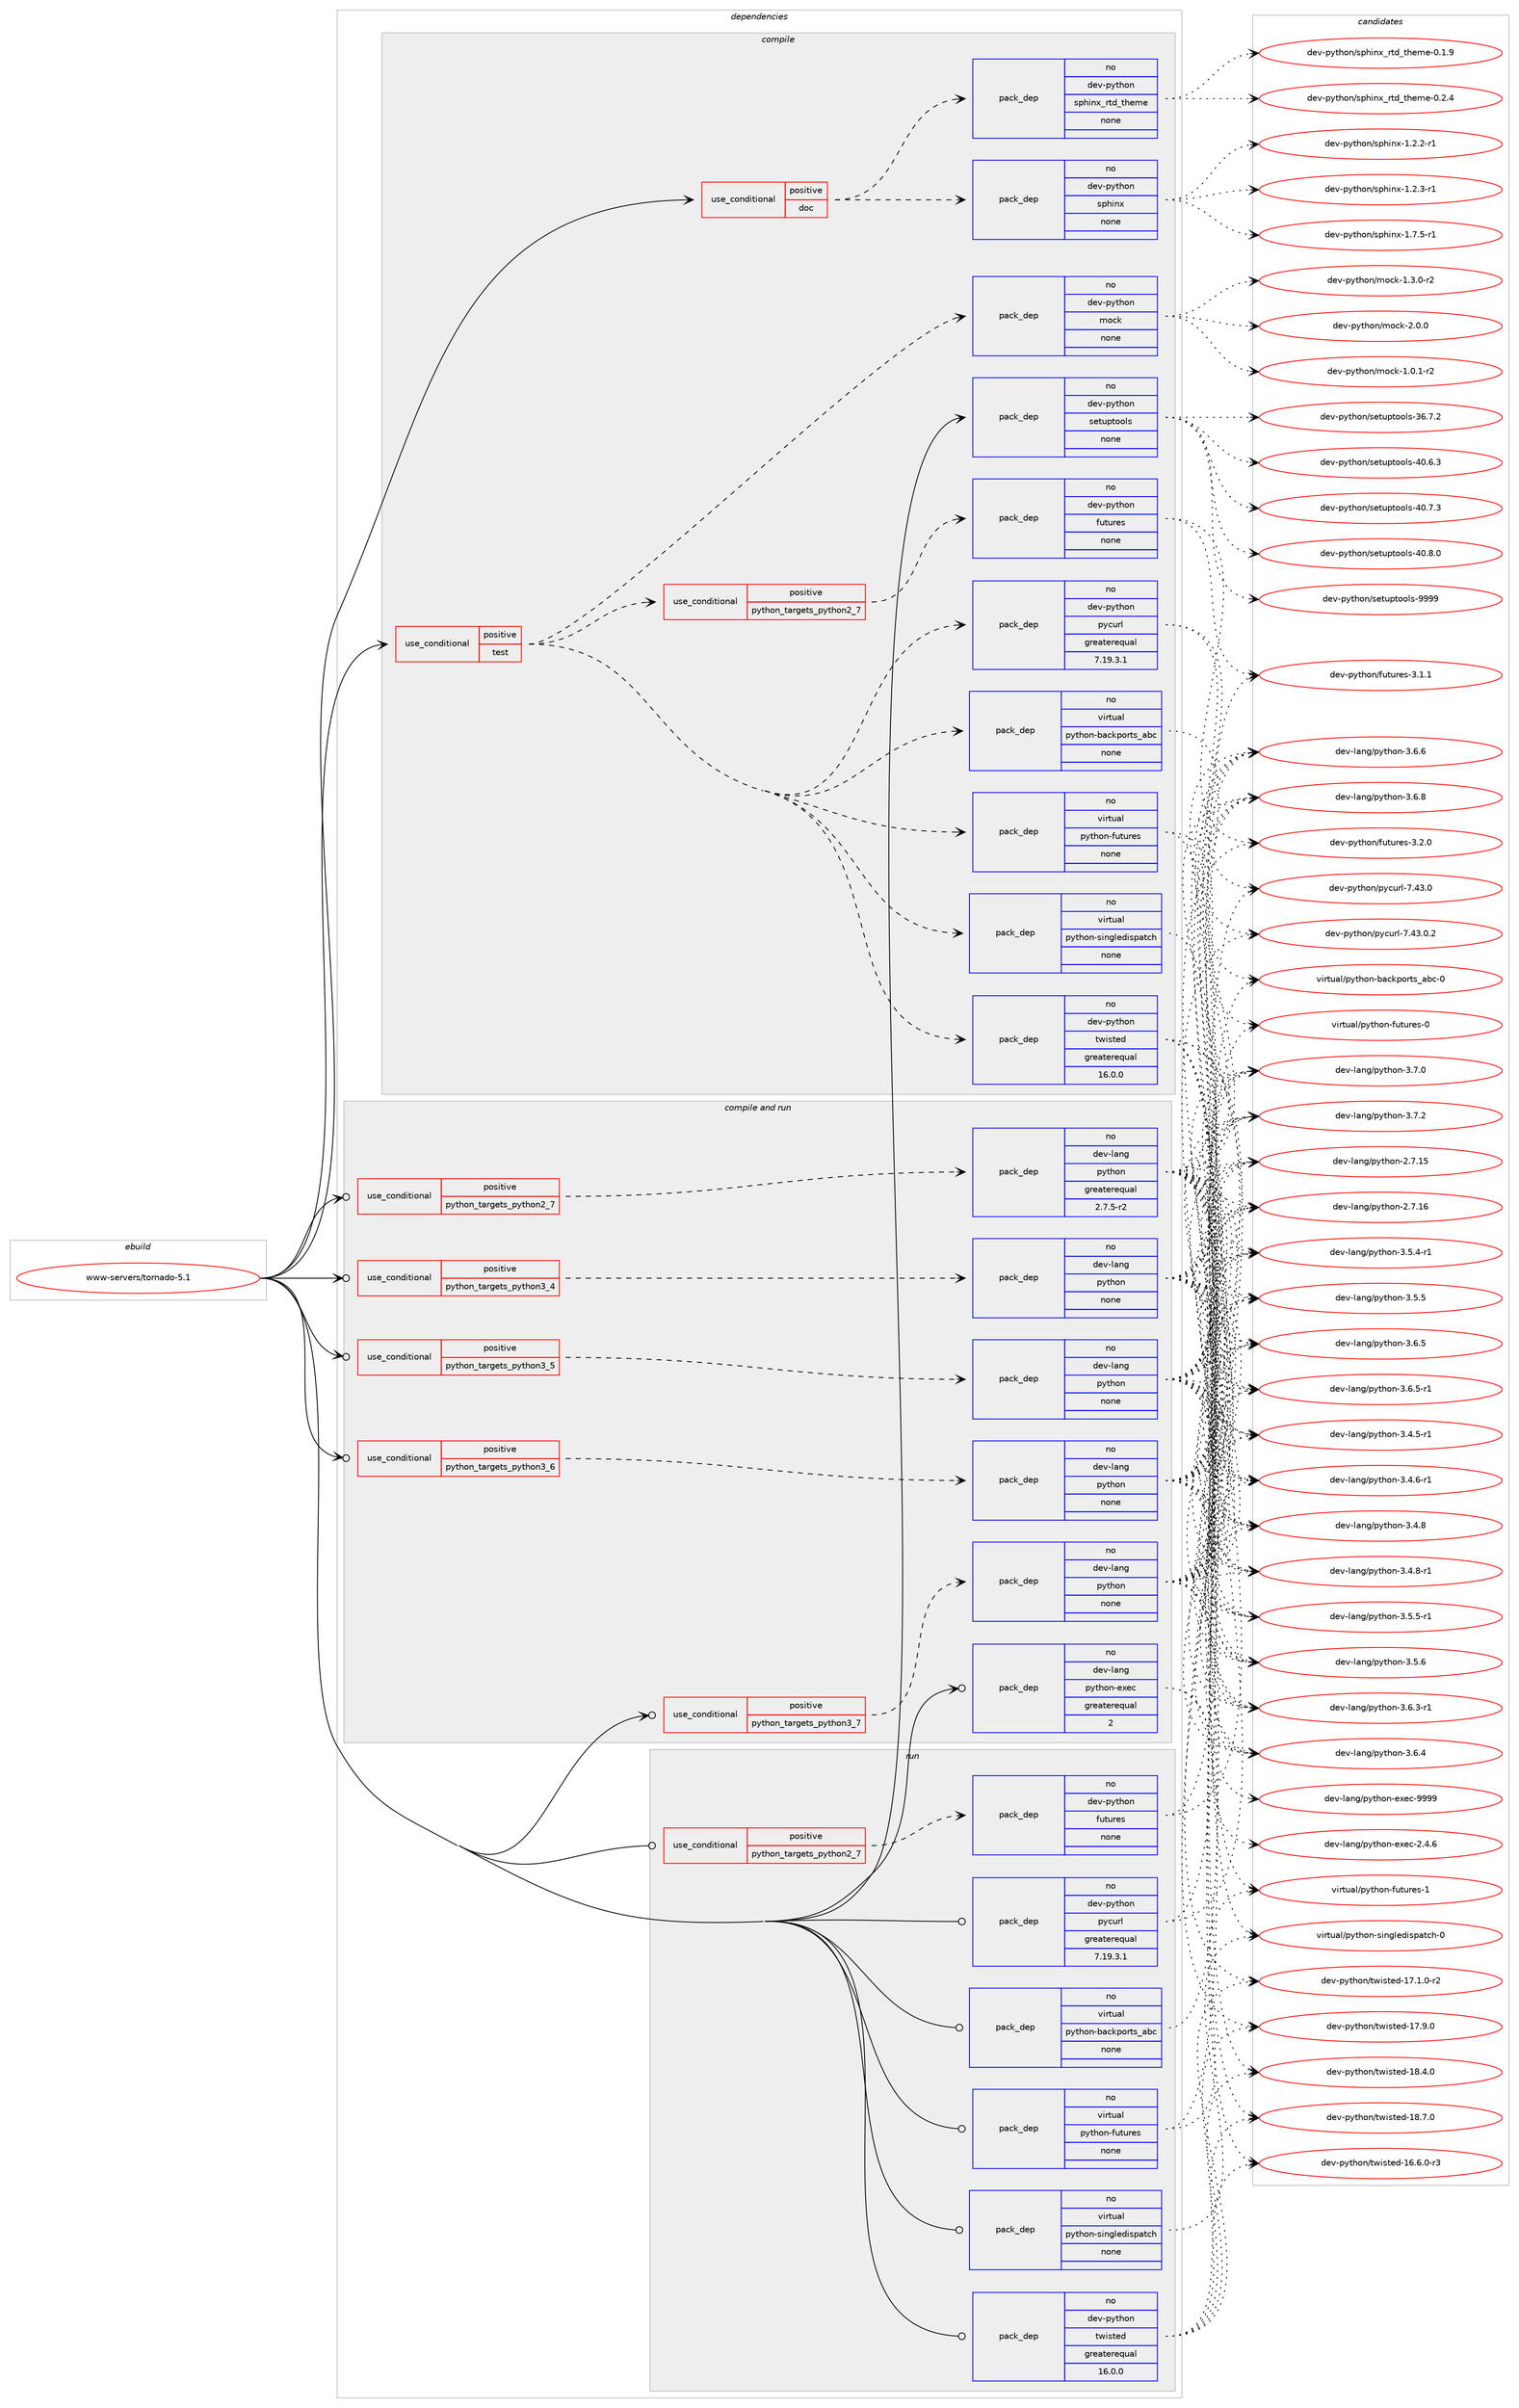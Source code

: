 digraph prolog {

# *************
# Graph options
# *************

newrank=true;
concentrate=true;
compound=true;
graph [rankdir=LR,fontname=Helvetica,fontsize=10,ranksep=1.5];#, ranksep=2.5, nodesep=0.2];
edge  [arrowhead=vee];
node  [fontname=Helvetica,fontsize=10];

# **********
# The ebuild
# **********

subgraph cluster_leftcol {
color=gray;
rank=same;
label=<<i>ebuild</i>>;
id [label="www-servers/tornado-5.1", color=red, width=4, href="../www-servers/tornado-5.1.svg"];
}

# ****************
# The dependencies
# ****************

subgraph cluster_midcol {
color=gray;
label=<<i>dependencies</i>>;
subgraph cluster_compile {
fillcolor="#eeeeee";
style=filled;
label=<<i>compile</i>>;
subgraph cond464932 {
dependency1752412 [label=<<TABLE BORDER="0" CELLBORDER="1" CELLSPACING="0" CELLPADDING="4"><TR><TD ROWSPAN="3" CELLPADDING="10">use_conditional</TD></TR><TR><TD>positive</TD></TR><TR><TD>doc</TD></TR></TABLE>>, shape=none, color=red];
subgraph pack1258164 {
dependency1752413 [label=<<TABLE BORDER="0" CELLBORDER="1" CELLSPACING="0" CELLPADDING="4" WIDTH="220"><TR><TD ROWSPAN="6" CELLPADDING="30">pack_dep</TD></TR><TR><TD WIDTH="110">no</TD></TR><TR><TD>dev-python</TD></TR><TR><TD>sphinx</TD></TR><TR><TD>none</TD></TR><TR><TD></TD></TR></TABLE>>, shape=none, color=blue];
}
dependency1752412:e -> dependency1752413:w [weight=20,style="dashed",arrowhead="vee"];
subgraph pack1258165 {
dependency1752414 [label=<<TABLE BORDER="0" CELLBORDER="1" CELLSPACING="0" CELLPADDING="4" WIDTH="220"><TR><TD ROWSPAN="6" CELLPADDING="30">pack_dep</TD></TR><TR><TD WIDTH="110">no</TD></TR><TR><TD>dev-python</TD></TR><TR><TD>sphinx_rtd_theme</TD></TR><TR><TD>none</TD></TR><TR><TD></TD></TR></TABLE>>, shape=none, color=blue];
}
dependency1752412:e -> dependency1752414:w [weight=20,style="dashed",arrowhead="vee"];
}
id:e -> dependency1752412:w [weight=20,style="solid",arrowhead="vee"];
subgraph cond464933 {
dependency1752415 [label=<<TABLE BORDER="0" CELLBORDER="1" CELLSPACING="0" CELLPADDING="4"><TR><TD ROWSPAN="3" CELLPADDING="10">use_conditional</TD></TR><TR><TD>positive</TD></TR><TR><TD>test</TD></TR></TABLE>>, shape=none, color=red];
subgraph cond464934 {
dependency1752416 [label=<<TABLE BORDER="0" CELLBORDER="1" CELLSPACING="0" CELLPADDING="4"><TR><TD ROWSPAN="3" CELLPADDING="10">use_conditional</TD></TR><TR><TD>positive</TD></TR><TR><TD>python_targets_python2_7</TD></TR></TABLE>>, shape=none, color=red];
subgraph pack1258166 {
dependency1752417 [label=<<TABLE BORDER="0" CELLBORDER="1" CELLSPACING="0" CELLPADDING="4" WIDTH="220"><TR><TD ROWSPAN="6" CELLPADDING="30">pack_dep</TD></TR><TR><TD WIDTH="110">no</TD></TR><TR><TD>dev-python</TD></TR><TR><TD>futures</TD></TR><TR><TD>none</TD></TR><TR><TD></TD></TR></TABLE>>, shape=none, color=blue];
}
dependency1752416:e -> dependency1752417:w [weight=20,style="dashed",arrowhead="vee"];
}
dependency1752415:e -> dependency1752416:w [weight=20,style="dashed",arrowhead="vee"];
subgraph pack1258167 {
dependency1752418 [label=<<TABLE BORDER="0" CELLBORDER="1" CELLSPACING="0" CELLPADDING="4" WIDTH="220"><TR><TD ROWSPAN="6" CELLPADDING="30">pack_dep</TD></TR><TR><TD WIDTH="110">no</TD></TR><TR><TD>dev-python</TD></TR><TR><TD>pycurl</TD></TR><TR><TD>greaterequal</TD></TR><TR><TD>7.19.3.1</TD></TR></TABLE>>, shape=none, color=blue];
}
dependency1752415:e -> dependency1752418:w [weight=20,style="dashed",arrowhead="vee"];
subgraph pack1258168 {
dependency1752419 [label=<<TABLE BORDER="0" CELLBORDER="1" CELLSPACING="0" CELLPADDING="4" WIDTH="220"><TR><TD ROWSPAN="6" CELLPADDING="30">pack_dep</TD></TR><TR><TD WIDTH="110">no</TD></TR><TR><TD>dev-python</TD></TR><TR><TD>twisted</TD></TR><TR><TD>greaterequal</TD></TR><TR><TD>16.0.0</TD></TR></TABLE>>, shape=none, color=blue];
}
dependency1752415:e -> dependency1752419:w [weight=20,style="dashed",arrowhead="vee"];
subgraph pack1258169 {
dependency1752420 [label=<<TABLE BORDER="0" CELLBORDER="1" CELLSPACING="0" CELLPADDING="4" WIDTH="220"><TR><TD ROWSPAN="6" CELLPADDING="30">pack_dep</TD></TR><TR><TD WIDTH="110">no</TD></TR><TR><TD>virtual</TD></TR><TR><TD>python-backports_abc</TD></TR><TR><TD>none</TD></TR><TR><TD></TD></TR></TABLE>>, shape=none, color=blue];
}
dependency1752415:e -> dependency1752420:w [weight=20,style="dashed",arrowhead="vee"];
subgraph pack1258170 {
dependency1752421 [label=<<TABLE BORDER="0" CELLBORDER="1" CELLSPACING="0" CELLPADDING="4" WIDTH="220"><TR><TD ROWSPAN="6" CELLPADDING="30">pack_dep</TD></TR><TR><TD WIDTH="110">no</TD></TR><TR><TD>virtual</TD></TR><TR><TD>python-futures</TD></TR><TR><TD>none</TD></TR><TR><TD></TD></TR></TABLE>>, shape=none, color=blue];
}
dependency1752415:e -> dependency1752421:w [weight=20,style="dashed",arrowhead="vee"];
subgraph pack1258171 {
dependency1752422 [label=<<TABLE BORDER="0" CELLBORDER="1" CELLSPACING="0" CELLPADDING="4" WIDTH="220"><TR><TD ROWSPAN="6" CELLPADDING="30">pack_dep</TD></TR><TR><TD WIDTH="110">no</TD></TR><TR><TD>virtual</TD></TR><TR><TD>python-singledispatch</TD></TR><TR><TD>none</TD></TR><TR><TD></TD></TR></TABLE>>, shape=none, color=blue];
}
dependency1752415:e -> dependency1752422:w [weight=20,style="dashed",arrowhead="vee"];
subgraph pack1258172 {
dependency1752423 [label=<<TABLE BORDER="0" CELLBORDER="1" CELLSPACING="0" CELLPADDING="4" WIDTH="220"><TR><TD ROWSPAN="6" CELLPADDING="30">pack_dep</TD></TR><TR><TD WIDTH="110">no</TD></TR><TR><TD>dev-python</TD></TR><TR><TD>mock</TD></TR><TR><TD>none</TD></TR><TR><TD></TD></TR></TABLE>>, shape=none, color=blue];
}
dependency1752415:e -> dependency1752423:w [weight=20,style="dashed",arrowhead="vee"];
}
id:e -> dependency1752415:w [weight=20,style="solid",arrowhead="vee"];
subgraph pack1258173 {
dependency1752424 [label=<<TABLE BORDER="0" CELLBORDER="1" CELLSPACING="0" CELLPADDING="4" WIDTH="220"><TR><TD ROWSPAN="6" CELLPADDING="30">pack_dep</TD></TR><TR><TD WIDTH="110">no</TD></TR><TR><TD>dev-python</TD></TR><TR><TD>setuptools</TD></TR><TR><TD>none</TD></TR><TR><TD></TD></TR></TABLE>>, shape=none, color=blue];
}
id:e -> dependency1752424:w [weight=20,style="solid",arrowhead="vee"];
}
subgraph cluster_compileandrun {
fillcolor="#eeeeee";
style=filled;
label=<<i>compile and run</i>>;
subgraph cond464935 {
dependency1752425 [label=<<TABLE BORDER="0" CELLBORDER="1" CELLSPACING="0" CELLPADDING="4"><TR><TD ROWSPAN="3" CELLPADDING="10">use_conditional</TD></TR><TR><TD>positive</TD></TR><TR><TD>python_targets_python2_7</TD></TR></TABLE>>, shape=none, color=red];
subgraph pack1258174 {
dependency1752426 [label=<<TABLE BORDER="0" CELLBORDER="1" CELLSPACING="0" CELLPADDING="4" WIDTH="220"><TR><TD ROWSPAN="6" CELLPADDING="30">pack_dep</TD></TR><TR><TD WIDTH="110">no</TD></TR><TR><TD>dev-lang</TD></TR><TR><TD>python</TD></TR><TR><TD>greaterequal</TD></TR><TR><TD>2.7.5-r2</TD></TR></TABLE>>, shape=none, color=blue];
}
dependency1752425:e -> dependency1752426:w [weight=20,style="dashed",arrowhead="vee"];
}
id:e -> dependency1752425:w [weight=20,style="solid",arrowhead="odotvee"];
subgraph cond464936 {
dependency1752427 [label=<<TABLE BORDER="0" CELLBORDER="1" CELLSPACING="0" CELLPADDING="4"><TR><TD ROWSPAN="3" CELLPADDING="10">use_conditional</TD></TR><TR><TD>positive</TD></TR><TR><TD>python_targets_python3_4</TD></TR></TABLE>>, shape=none, color=red];
subgraph pack1258175 {
dependency1752428 [label=<<TABLE BORDER="0" CELLBORDER="1" CELLSPACING="0" CELLPADDING="4" WIDTH="220"><TR><TD ROWSPAN="6" CELLPADDING="30">pack_dep</TD></TR><TR><TD WIDTH="110">no</TD></TR><TR><TD>dev-lang</TD></TR><TR><TD>python</TD></TR><TR><TD>none</TD></TR><TR><TD></TD></TR></TABLE>>, shape=none, color=blue];
}
dependency1752427:e -> dependency1752428:w [weight=20,style="dashed",arrowhead="vee"];
}
id:e -> dependency1752427:w [weight=20,style="solid",arrowhead="odotvee"];
subgraph cond464937 {
dependency1752429 [label=<<TABLE BORDER="0" CELLBORDER="1" CELLSPACING="0" CELLPADDING="4"><TR><TD ROWSPAN="3" CELLPADDING="10">use_conditional</TD></TR><TR><TD>positive</TD></TR><TR><TD>python_targets_python3_5</TD></TR></TABLE>>, shape=none, color=red];
subgraph pack1258176 {
dependency1752430 [label=<<TABLE BORDER="0" CELLBORDER="1" CELLSPACING="0" CELLPADDING="4" WIDTH="220"><TR><TD ROWSPAN="6" CELLPADDING="30">pack_dep</TD></TR><TR><TD WIDTH="110">no</TD></TR><TR><TD>dev-lang</TD></TR><TR><TD>python</TD></TR><TR><TD>none</TD></TR><TR><TD></TD></TR></TABLE>>, shape=none, color=blue];
}
dependency1752429:e -> dependency1752430:w [weight=20,style="dashed",arrowhead="vee"];
}
id:e -> dependency1752429:w [weight=20,style="solid",arrowhead="odotvee"];
subgraph cond464938 {
dependency1752431 [label=<<TABLE BORDER="0" CELLBORDER="1" CELLSPACING="0" CELLPADDING="4"><TR><TD ROWSPAN="3" CELLPADDING="10">use_conditional</TD></TR><TR><TD>positive</TD></TR><TR><TD>python_targets_python3_6</TD></TR></TABLE>>, shape=none, color=red];
subgraph pack1258177 {
dependency1752432 [label=<<TABLE BORDER="0" CELLBORDER="1" CELLSPACING="0" CELLPADDING="4" WIDTH="220"><TR><TD ROWSPAN="6" CELLPADDING="30">pack_dep</TD></TR><TR><TD WIDTH="110">no</TD></TR><TR><TD>dev-lang</TD></TR><TR><TD>python</TD></TR><TR><TD>none</TD></TR><TR><TD></TD></TR></TABLE>>, shape=none, color=blue];
}
dependency1752431:e -> dependency1752432:w [weight=20,style="dashed",arrowhead="vee"];
}
id:e -> dependency1752431:w [weight=20,style="solid",arrowhead="odotvee"];
subgraph cond464939 {
dependency1752433 [label=<<TABLE BORDER="0" CELLBORDER="1" CELLSPACING="0" CELLPADDING="4"><TR><TD ROWSPAN="3" CELLPADDING="10">use_conditional</TD></TR><TR><TD>positive</TD></TR><TR><TD>python_targets_python3_7</TD></TR></TABLE>>, shape=none, color=red];
subgraph pack1258178 {
dependency1752434 [label=<<TABLE BORDER="0" CELLBORDER="1" CELLSPACING="0" CELLPADDING="4" WIDTH="220"><TR><TD ROWSPAN="6" CELLPADDING="30">pack_dep</TD></TR><TR><TD WIDTH="110">no</TD></TR><TR><TD>dev-lang</TD></TR><TR><TD>python</TD></TR><TR><TD>none</TD></TR><TR><TD></TD></TR></TABLE>>, shape=none, color=blue];
}
dependency1752433:e -> dependency1752434:w [weight=20,style="dashed",arrowhead="vee"];
}
id:e -> dependency1752433:w [weight=20,style="solid",arrowhead="odotvee"];
subgraph pack1258179 {
dependency1752435 [label=<<TABLE BORDER="0" CELLBORDER="1" CELLSPACING="0" CELLPADDING="4" WIDTH="220"><TR><TD ROWSPAN="6" CELLPADDING="30">pack_dep</TD></TR><TR><TD WIDTH="110">no</TD></TR><TR><TD>dev-lang</TD></TR><TR><TD>python-exec</TD></TR><TR><TD>greaterequal</TD></TR><TR><TD>2</TD></TR></TABLE>>, shape=none, color=blue];
}
id:e -> dependency1752435:w [weight=20,style="solid",arrowhead="odotvee"];
}
subgraph cluster_run {
fillcolor="#eeeeee";
style=filled;
label=<<i>run</i>>;
subgraph cond464940 {
dependency1752436 [label=<<TABLE BORDER="0" CELLBORDER="1" CELLSPACING="0" CELLPADDING="4"><TR><TD ROWSPAN="3" CELLPADDING="10">use_conditional</TD></TR><TR><TD>positive</TD></TR><TR><TD>python_targets_python2_7</TD></TR></TABLE>>, shape=none, color=red];
subgraph pack1258180 {
dependency1752437 [label=<<TABLE BORDER="0" CELLBORDER="1" CELLSPACING="0" CELLPADDING="4" WIDTH="220"><TR><TD ROWSPAN="6" CELLPADDING="30">pack_dep</TD></TR><TR><TD WIDTH="110">no</TD></TR><TR><TD>dev-python</TD></TR><TR><TD>futures</TD></TR><TR><TD>none</TD></TR><TR><TD></TD></TR></TABLE>>, shape=none, color=blue];
}
dependency1752436:e -> dependency1752437:w [weight=20,style="dashed",arrowhead="vee"];
}
id:e -> dependency1752436:w [weight=20,style="solid",arrowhead="odot"];
subgraph pack1258181 {
dependency1752438 [label=<<TABLE BORDER="0" CELLBORDER="1" CELLSPACING="0" CELLPADDING="4" WIDTH="220"><TR><TD ROWSPAN="6" CELLPADDING="30">pack_dep</TD></TR><TR><TD WIDTH="110">no</TD></TR><TR><TD>dev-python</TD></TR><TR><TD>pycurl</TD></TR><TR><TD>greaterequal</TD></TR><TR><TD>7.19.3.1</TD></TR></TABLE>>, shape=none, color=blue];
}
id:e -> dependency1752438:w [weight=20,style="solid",arrowhead="odot"];
subgraph pack1258182 {
dependency1752439 [label=<<TABLE BORDER="0" CELLBORDER="1" CELLSPACING="0" CELLPADDING="4" WIDTH="220"><TR><TD ROWSPAN="6" CELLPADDING="30">pack_dep</TD></TR><TR><TD WIDTH="110">no</TD></TR><TR><TD>dev-python</TD></TR><TR><TD>twisted</TD></TR><TR><TD>greaterequal</TD></TR><TR><TD>16.0.0</TD></TR></TABLE>>, shape=none, color=blue];
}
id:e -> dependency1752439:w [weight=20,style="solid",arrowhead="odot"];
subgraph pack1258183 {
dependency1752440 [label=<<TABLE BORDER="0" CELLBORDER="1" CELLSPACING="0" CELLPADDING="4" WIDTH="220"><TR><TD ROWSPAN="6" CELLPADDING="30">pack_dep</TD></TR><TR><TD WIDTH="110">no</TD></TR><TR><TD>virtual</TD></TR><TR><TD>python-backports_abc</TD></TR><TR><TD>none</TD></TR><TR><TD></TD></TR></TABLE>>, shape=none, color=blue];
}
id:e -> dependency1752440:w [weight=20,style="solid",arrowhead="odot"];
subgraph pack1258184 {
dependency1752441 [label=<<TABLE BORDER="0" CELLBORDER="1" CELLSPACING="0" CELLPADDING="4" WIDTH="220"><TR><TD ROWSPAN="6" CELLPADDING="30">pack_dep</TD></TR><TR><TD WIDTH="110">no</TD></TR><TR><TD>virtual</TD></TR><TR><TD>python-futures</TD></TR><TR><TD>none</TD></TR><TR><TD></TD></TR></TABLE>>, shape=none, color=blue];
}
id:e -> dependency1752441:w [weight=20,style="solid",arrowhead="odot"];
subgraph pack1258185 {
dependency1752442 [label=<<TABLE BORDER="0" CELLBORDER="1" CELLSPACING="0" CELLPADDING="4" WIDTH="220"><TR><TD ROWSPAN="6" CELLPADDING="30">pack_dep</TD></TR><TR><TD WIDTH="110">no</TD></TR><TR><TD>virtual</TD></TR><TR><TD>python-singledispatch</TD></TR><TR><TD>none</TD></TR><TR><TD></TD></TR></TABLE>>, shape=none, color=blue];
}
id:e -> dependency1752442:w [weight=20,style="solid",arrowhead="odot"];
}
}

# **************
# The candidates
# **************

subgraph cluster_choices {
rank=same;
color=gray;
label=<<i>candidates</i>>;

subgraph choice1258164 {
color=black;
nodesep=1;
choice10010111845112121116104111110471151121041051101204549465046504511449 [label="dev-python/sphinx-1.2.2-r1", color=red, width=4,href="../dev-python/sphinx-1.2.2-r1.svg"];
choice10010111845112121116104111110471151121041051101204549465046514511449 [label="dev-python/sphinx-1.2.3-r1", color=red, width=4,href="../dev-python/sphinx-1.2.3-r1.svg"];
choice10010111845112121116104111110471151121041051101204549465546534511449 [label="dev-python/sphinx-1.7.5-r1", color=red, width=4,href="../dev-python/sphinx-1.7.5-r1.svg"];
dependency1752413:e -> choice10010111845112121116104111110471151121041051101204549465046504511449:w [style=dotted,weight="100"];
dependency1752413:e -> choice10010111845112121116104111110471151121041051101204549465046514511449:w [style=dotted,weight="100"];
dependency1752413:e -> choice10010111845112121116104111110471151121041051101204549465546534511449:w [style=dotted,weight="100"];
}
subgraph choice1258165 {
color=black;
nodesep=1;
choice10010111845112121116104111110471151121041051101209511411610095116104101109101454846494657 [label="dev-python/sphinx_rtd_theme-0.1.9", color=red, width=4,href="../dev-python/sphinx_rtd_theme-0.1.9.svg"];
choice10010111845112121116104111110471151121041051101209511411610095116104101109101454846504652 [label="dev-python/sphinx_rtd_theme-0.2.4", color=red, width=4,href="../dev-python/sphinx_rtd_theme-0.2.4.svg"];
dependency1752414:e -> choice10010111845112121116104111110471151121041051101209511411610095116104101109101454846494657:w [style=dotted,weight="100"];
dependency1752414:e -> choice10010111845112121116104111110471151121041051101209511411610095116104101109101454846504652:w [style=dotted,weight="100"];
}
subgraph choice1258166 {
color=black;
nodesep=1;
choice1001011184511212111610411111047102117116117114101115455146494649 [label="dev-python/futures-3.1.1", color=red, width=4,href="../dev-python/futures-3.1.1.svg"];
choice1001011184511212111610411111047102117116117114101115455146504648 [label="dev-python/futures-3.2.0", color=red, width=4,href="../dev-python/futures-3.2.0.svg"];
dependency1752417:e -> choice1001011184511212111610411111047102117116117114101115455146494649:w [style=dotted,weight="100"];
dependency1752417:e -> choice1001011184511212111610411111047102117116117114101115455146504648:w [style=dotted,weight="100"];
}
subgraph choice1258167 {
color=black;
nodesep=1;
choice10010111845112121116104111110471121219911711410845554652514648 [label="dev-python/pycurl-7.43.0", color=red, width=4,href="../dev-python/pycurl-7.43.0.svg"];
choice100101118451121211161041111104711212199117114108455546525146484650 [label="dev-python/pycurl-7.43.0.2", color=red, width=4,href="../dev-python/pycurl-7.43.0.2.svg"];
dependency1752418:e -> choice10010111845112121116104111110471121219911711410845554652514648:w [style=dotted,weight="100"];
dependency1752418:e -> choice100101118451121211161041111104711212199117114108455546525146484650:w [style=dotted,weight="100"];
}
subgraph choice1258168 {
color=black;
nodesep=1;
choice1001011184511212111610411111047116119105115116101100454954465446484511451 [label="dev-python/twisted-16.6.0-r3", color=red, width=4,href="../dev-python/twisted-16.6.0-r3.svg"];
choice1001011184511212111610411111047116119105115116101100454955464946484511450 [label="dev-python/twisted-17.1.0-r2", color=red, width=4,href="../dev-python/twisted-17.1.0-r2.svg"];
choice100101118451121211161041111104711611910511511610110045495546574648 [label="dev-python/twisted-17.9.0", color=red, width=4,href="../dev-python/twisted-17.9.0.svg"];
choice100101118451121211161041111104711611910511511610110045495646524648 [label="dev-python/twisted-18.4.0", color=red, width=4,href="../dev-python/twisted-18.4.0.svg"];
choice100101118451121211161041111104711611910511511610110045495646554648 [label="dev-python/twisted-18.7.0", color=red, width=4,href="../dev-python/twisted-18.7.0.svg"];
dependency1752419:e -> choice1001011184511212111610411111047116119105115116101100454954465446484511451:w [style=dotted,weight="100"];
dependency1752419:e -> choice1001011184511212111610411111047116119105115116101100454955464946484511450:w [style=dotted,weight="100"];
dependency1752419:e -> choice100101118451121211161041111104711611910511511610110045495546574648:w [style=dotted,weight="100"];
dependency1752419:e -> choice100101118451121211161041111104711611910511511610110045495646524648:w [style=dotted,weight="100"];
dependency1752419:e -> choice100101118451121211161041111104711611910511511610110045495646554648:w [style=dotted,weight="100"];
}
subgraph choice1258169 {
color=black;
nodesep=1;
choice118105114116117971084711212111610411111045989799107112111114116115959798994548 [label="virtual/python-backports_abc-0", color=red, width=4,href="../virtual/python-backports_abc-0.svg"];
dependency1752420:e -> choice118105114116117971084711212111610411111045989799107112111114116115959798994548:w [style=dotted,weight="100"];
}
subgraph choice1258170 {
color=black;
nodesep=1;
choice1181051141161179710847112121116104111110451021171161171141011154548 [label="virtual/python-futures-0", color=red, width=4,href="../virtual/python-futures-0.svg"];
choice1181051141161179710847112121116104111110451021171161171141011154549 [label="virtual/python-futures-1", color=red, width=4,href="../virtual/python-futures-1.svg"];
dependency1752421:e -> choice1181051141161179710847112121116104111110451021171161171141011154548:w [style=dotted,weight="100"];
dependency1752421:e -> choice1181051141161179710847112121116104111110451021171161171141011154549:w [style=dotted,weight="100"];
}
subgraph choice1258171 {
color=black;
nodesep=1;
choice11810511411611797108471121211161041111104511510511010310810110010511511297116991044548 [label="virtual/python-singledispatch-0", color=red, width=4,href="../virtual/python-singledispatch-0.svg"];
dependency1752422:e -> choice11810511411611797108471121211161041111104511510511010310810110010511511297116991044548:w [style=dotted,weight="100"];
}
subgraph choice1258172 {
color=black;
nodesep=1;
choice1001011184511212111610411111047109111991074549464846494511450 [label="dev-python/mock-1.0.1-r2", color=red, width=4,href="../dev-python/mock-1.0.1-r2.svg"];
choice1001011184511212111610411111047109111991074549465146484511450 [label="dev-python/mock-1.3.0-r2", color=red, width=4,href="../dev-python/mock-1.3.0-r2.svg"];
choice100101118451121211161041111104710911199107455046484648 [label="dev-python/mock-2.0.0", color=red, width=4,href="../dev-python/mock-2.0.0.svg"];
dependency1752423:e -> choice1001011184511212111610411111047109111991074549464846494511450:w [style=dotted,weight="100"];
dependency1752423:e -> choice1001011184511212111610411111047109111991074549465146484511450:w [style=dotted,weight="100"];
dependency1752423:e -> choice100101118451121211161041111104710911199107455046484648:w [style=dotted,weight="100"];
}
subgraph choice1258173 {
color=black;
nodesep=1;
choice100101118451121211161041111104711510111611711211611111110811545515446554650 [label="dev-python/setuptools-36.7.2", color=red, width=4,href="../dev-python/setuptools-36.7.2.svg"];
choice100101118451121211161041111104711510111611711211611111110811545524846544651 [label="dev-python/setuptools-40.6.3", color=red, width=4,href="../dev-python/setuptools-40.6.3.svg"];
choice100101118451121211161041111104711510111611711211611111110811545524846554651 [label="dev-python/setuptools-40.7.3", color=red, width=4,href="../dev-python/setuptools-40.7.3.svg"];
choice100101118451121211161041111104711510111611711211611111110811545524846564648 [label="dev-python/setuptools-40.8.0", color=red, width=4,href="../dev-python/setuptools-40.8.0.svg"];
choice10010111845112121116104111110471151011161171121161111111081154557575757 [label="dev-python/setuptools-9999", color=red, width=4,href="../dev-python/setuptools-9999.svg"];
dependency1752424:e -> choice100101118451121211161041111104711510111611711211611111110811545515446554650:w [style=dotted,weight="100"];
dependency1752424:e -> choice100101118451121211161041111104711510111611711211611111110811545524846544651:w [style=dotted,weight="100"];
dependency1752424:e -> choice100101118451121211161041111104711510111611711211611111110811545524846554651:w [style=dotted,weight="100"];
dependency1752424:e -> choice100101118451121211161041111104711510111611711211611111110811545524846564648:w [style=dotted,weight="100"];
dependency1752424:e -> choice10010111845112121116104111110471151011161171121161111111081154557575757:w [style=dotted,weight="100"];
}
subgraph choice1258174 {
color=black;
nodesep=1;
choice10010111845108971101034711212111610411111045504655464953 [label="dev-lang/python-2.7.15", color=red, width=4,href="../dev-lang/python-2.7.15.svg"];
choice10010111845108971101034711212111610411111045504655464954 [label="dev-lang/python-2.7.16", color=red, width=4,href="../dev-lang/python-2.7.16.svg"];
choice1001011184510897110103471121211161041111104551465246534511449 [label="dev-lang/python-3.4.5-r1", color=red, width=4,href="../dev-lang/python-3.4.5-r1.svg"];
choice1001011184510897110103471121211161041111104551465246544511449 [label="dev-lang/python-3.4.6-r1", color=red, width=4,href="../dev-lang/python-3.4.6-r1.svg"];
choice100101118451089711010347112121116104111110455146524656 [label="dev-lang/python-3.4.8", color=red, width=4,href="../dev-lang/python-3.4.8.svg"];
choice1001011184510897110103471121211161041111104551465246564511449 [label="dev-lang/python-3.4.8-r1", color=red, width=4,href="../dev-lang/python-3.4.8-r1.svg"];
choice1001011184510897110103471121211161041111104551465346524511449 [label="dev-lang/python-3.5.4-r1", color=red, width=4,href="../dev-lang/python-3.5.4-r1.svg"];
choice100101118451089711010347112121116104111110455146534653 [label="dev-lang/python-3.5.5", color=red, width=4,href="../dev-lang/python-3.5.5.svg"];
choice1001011184510897110103471121211161041111104551465346534511449 [label="dev-lang/python-3.5.5-r1", color=red, width=4,href="../dev-lang/python-3.5.5-r1.svg"];
choice100101118451089711010347112121116104111110455146534654 [label="dev-lang/python-3.5.6", color=red, width=4,href="../dev-lang/python-3.5.6.svg"];
choice1001011184510897110103471121211161041111104551465446514511449 [label="dev-lang/python-3.6.3-r1", color=red, width=4,href="../dev-lang/python-3.6.3-r1.svg"];
choice100101118451089711010347112121116104111110455146544652 [label="dev-lang/python-3.6.4", color=red, width=4,href="../dev-lang/python-3.6.4.svg"];
choice100101118451089711010347112121116104111110455146544653 [label="dev-lang/python-3.6.5", color=red, width=4,href="../dev-lang/python-3.6.5.svg"];
choice1001011184510897110103471121211161041111104551465446534511449 [label="dev-lang/python-3.6.5-r1", color=red, width=4,href="../dev-lang/python-3.6.5-r1.svg"];
choice100101118451089711010347112121116104111110455146544654 [label="dev-lang/python-3.6.6", color=red, width=4,href="../dev-lang/python-3.6.6.svg"];
choice100101118451089711010347112121116104111110455146544656 [label="dev-lang/python-3.6.8", color=red, width=4,href="../dev-lang/python-3.6.8.svg"];
choice100101118451089711010347112121116104111110455146554648 [label="dev-lang/python-3.7.0", color=red, width=4,href="../dev-lang/python-3.7.0.svg"];
choice100101118451089711010347112121116104111110455146554650 [label="dev-lang/python-3.7.2", color=red, width=4,href="../dev-lang/python-3.7.2.svg"];
dependency1752426:e -> choice10010111845108971101034711212111610411111045504655464953:w [style=dotted,weight="100"];
dependency1752426:e -> choice10010111845108971101034711212111610411111045504655464954:w [style=dotted,weight="100"];
dependency1752426:e -> choice1001011184510897110103471121211161041111104551465246534511449:w [style=dotted,weight="100"];
dependency1752426:e -> choice1001011184510897110103471121211161041111104551465246544511449:w [style=dotted,weight="100"];
dependency1752426:e -> choice100101118451089711010347112121116104111110455146524656:w [style=dotted,weight="100"];
dependency1752426:e -> choice1001011184510897110103471121211161041111104551465246564511449:w [style=dotted,weight="100"];
dependency1752426:e -> choice1001011184510897110103471121211161041111104551465346524511449:w [style=dotted,weight="100"];
dependency1752426:e -> choice100101118451089711010347112121116104111110455146534653:w [style=dotted,weight="100"];
dependency1752426:e -> choice1001011184510897110103471121211161041111104551465346534511449:w [style=dotted,weight="100"];
dependency1752426:e -> choice100101118451089711010347112121116104111110455146534654:w [style=dotted,weight="100"];
dependency1752426:e -> choice1001011184510897110103471121211161041111104551465446514511449:w [style=dotted,weight="100"];
dependency1752426:e -> choice100101118451089711010347112121116104111110455146544652:w [style=dotted,weight="100"];
dependency1752426:e -> choice100101118451089711010347112121116104111110455146544653:w [style=dotted,weight="100"];
dependency1752426:e -> choice1001011184510897110103471121211161041111104551465446534511449:w [style=dotted,weight="100"];
dependency1752426:e -> choice100101118451089711010347112121116104111110455146544654:w [style=dotted,weight="100"];
dependency1752426:e -> choice100101118451089711010347112121116104111110455146544656:w [style=dotted,weight="100"];
dependency1752426:e -> choice100101118451089711010347112121116104111110455146554648:w [style=dotted,weight="100"];
dependency1752426:e -> choice100101118451089711010347112121116104111110455146554650:w [style=dotted,weight="100"];
}
subgraph choice1258175 {
color=black;
nodesep=1;
choice10010111845108971101034711212111610411111045504655464953 [label="dev-lang/python-2.7.15", color=red, width=4,href="../dev-lang/python-2.7.15.svg"];
choice10010111845108971101034711212111610411111045504655464954 [label="dev-lang/python-2.7.16", color=red, width=4,href="../dev-lang/python-2.7.16.svg"];
choice1001011184510897110103471121211161041111104551465246534511449 [label="dev-lang/python-3.4.5-r1", color=red, width=4,href="../dev-lang/python-3.4.5-r1.svg"];
choice1001011184510897110103471121211161041111104551465246544511449 [label="dev-lang/python-3.4.6-r1", color=red, width=4,href="../dev-lang/python-3.4.6-r1.svg"];
choice100101118451089711010347112121116104111110455146524656 [label="dev-lang/python-3.4.8", color=red, width=4,href="../dev-lang/python-3.4.8.svg"];
choice1001011184510897110103471121211161041111104551465246564511449 [label="dev-lang/python-3.4.8-r1", color=red, width=4,href="../dev-lang/python-3.4.8-r1.svg"];
choice1001011184510897110103471121211161041111104551465346524511449 [label="dev-lang/python-3.5.4-r1", color=red, width=4,href="../dev-lang/python-3.5.4-r1.svg"];
choice100101118451089711010347112121116104111110455146534653 [label="dev-lang/python-3.5.5", color=red, width=4,href="../dev-lang/python-3.5.5.svg"];
choice1001011184510897110103471121211161041111104551465346534511449 [label="dev-lang/python-3.5.5-r1", color=red, width=4,href="../dev-lang/python-3.5.5-r1.svg"];
choice100101118451089711010347112121116104111110455146534654 [label="dev-lang/python-3.5.6", color=red, width=4,href="../dev-lang/python-3.5.6.svg"];
choice1001011184510897110103471121211161041111104551465446514511449 [label="dev-lang/python-3.6.3-r1", color=red, width=4,href="../dev-lang/python-3.6.3-r1.svg"];
choice100101118451089711010347112121116104111110455146544652 [label="dev-lang/python-3.6.4", color=red, width=4,href="../dev-lang/python-3.6.4.svg"];
choice100101118451089711010347112121116104111110455146544653 [label="dev-lang/python-3.6.5", color=red, width=4,href="../dev-lang/python-3.6.5.svg"];
choice1001011184510897110103471121211161041111104551465446534511449 [label="dev-lang/python-3.6.5-r1", color=red, width=4,href="../dev-lang/python-3.6.5-r1.svg"];
choice100101118451089711010347112121116104111110455146544654 [label="dev-lang/python-3.6.6", color=red, width=4,href="../dev-lang/python-3.6.6.svg"];
choice100101118451089711010347112121116104111110455146544656 [label="dev-lang/python-3.6.8", color=red, width=4,href="../dev-lang/python-3.6.8.svg"];
choice100101118451089711010347112121116104111110455146554648 [label="dev-lang/python-3.7.0", color=red, width=4,href="../dev-lang/python-3.7.0.svg"];
choice100101118451089711010347112121116104111110455146554650 [label="dev-lang/python-3.7.2", color=red, width=4,href="../dev-lang/python-3.7.2.svg"];
dependency1752428:e -> choice10010111845108971101034711212111610411111045504655464953:w [style=dotted,weight="100"];
dependency1752428:e -> choice10010111845108971101034711212111610411111045504655464954:w [style=dotted,weight="100"];
dependency1752428:e -> choice1001011184510897110103471121211161041111104551465246534511449:w [style=dotted,weight="100"];
dependency1752428:e -> choice1001011184510897110103471121211161041111104551465246544511449:w [style=dotted,weight="100"];
dependency1752428:e -> choice100101118451089711010347112121116104111110455146524656:w [style=dotted,weight="100"];
dependency1752428:e -> choice1001011184510897110103471121211161041111104551465246564511449:w [style=dotted,weight="100"];
dependency1752428:e -> choice1001011184510897110103471121211161041111104551465346524511449:w [style=dotted,weight="100"];
dependency1752428:e -> choice100101118451089711010347112121116104111110455146534653:w [style=dotted,weight="100"];
dependency1752428:e -> choice1001011184510897110103471121211161041111104551465346534511449:w [style=dotted,weight="100"];
dependency1752428:e -> choice100101118451089711010347112121116104111110455146534654:w [style=dotted,weight="100"];
dependency1752428:e -> choice1001011184510897110103471121211161041111104551465446514511449:w [style=dotted,weight="100"];
dependency1752428:e -> choice100101118451089711010347112121116104111110455146544652:w [style=dotted,weight="100"];
dependency1752428:e -> choice100101118451089711010347112121116104111110455146544653:w [style=dotted,weight="100"];
dependency1752428:e -> choice1001011184510897110103471121211161041111104551465446534511449:w [style=dotted,weight="100"];
dependency1752428:e -> choice100101118451089711010347112121116104111110455146544654:w [style=dotted,weight="100"];
dependency1752428:e -> choice100101118451089711010347112121116104111110455146544656:w [style=dotted,weight="100"];
dependency1752428:e -> choice100101118451089711010347112121116104111110455146554648:w [style=dotted,weight="100"];
dependency1752428:e -> choice100101118451089711010347112121116104111110455146554650:w [style=dotted,weight="100"];
}
subgraph choice1258176 {
color=black;
nodesep=1;
choice10010111845108971101034711212111610411111045504655464953 [label="dev-lang/python-2.7.15", color=red, width=4,href="../dev-lang/python-2.7.15.svg"];
choice10010111845108971101034711212111610411111045504655464954 [label="dev-lang/python-2.7.16", color=red, width=4,href="../dev-lang/python-2.7.16.svg"];
choice1001011184510897110103471121211161041111104551465246534511449 [label="dev-lang/python-3.4.5-r1", color=red, width=4,href="../dev-lang/python-3.4.5-r1.svg"];
choice1001011184510897110103471121211161041111104551465246544511449 [label="dev-lang/python-3.4.6-r1", color=red, width=4,href="../dev-lang/python-3.4.6-r1.svg"];
choice100101118451089711010347112121116104111110455146524656 [label="dev-lang/python-3.4.8", color=red, width=4,href="../dev-lang/python-3.4.8.svg"];
choice1001011184510897110103471121211161041111104551465246564511449 [label="dev-lang/python-3.4.8-r1", color=red, width=4,href="../dev-lang/python-3.4.8-r1.svg"];
choice1001011184510897110103471121211161041111104551465346524511449 [label="dev-lang/python-3.5.4-r1", color=red, width=4,href="../dev-lang/python-3.5.4-r1.svg"];
choice100101118451089711010347112121116104111110455146534653 [label="dev-lang/python-3.5.5", color=red, width=4,href="../dev-lang/python-3.5.5.svg"];
choice1001011184510897110103471121211161041111104551465346534511449 [label="dev-lang/python-3.5.5-r1", color=red, width=4,href="../dev-lang/python-3.5.5-r1.svg"];
choice100101118451089711010347112121116104111110455146534654 [label="dev-lang/python-3.5.6", color=red, width=4,href="../dev-lang/python-3.5.6.svg"];
choice1001011184510897110103471121211161041111104551465446514511449 [label="dev-lang/python-3.6.3-r1", color=red, width=4,href="../dev-lang/python-3.6.3-r1.svg"];
choice100101118451089711010347112121116104111110455146544652 [label="dev-lang/python-3.6.4", color=red, width=4,href="../dev-lang/python-3.6.4.svg"];
choice100101118451089711010347112121116104111110455146544653 [label="dev-lang/python-3.6.5", color=red, width=4,href="../dev-lang/python-3.6.5.svg"];
choice1001011184510897110103471121211161041111104551465446534511449 [label="dev-lang/python-3.6.5-r1", color=red, width=4,href="../dev-lang/python-3.6.5-r1.svg"];
choice100101118451089711010347112121116104111110455146544654 [label="dev-lang/python-3.6.6", color=red, width=4,href="../dev-lang/python-3.6.6.svg"];
choice100101118451089711010347112121116104111110455146544656 [label="dev-lang/python-3.6.8", color=red, width=4,href="../dev-lang/python-3.6.8.svg"];
choice100101118451089711010347112121116104111110455146554648 [label="dev-lang/python-3.7.0", color=red, width=4,href="../dev-lang/python-3.7.0.svg"];
choice100101118451089711010347112121116104111110455146554650 [label="dev-lang/python-3.7.2", color=red, width=4,href="../dev-lang/python-3.7.2.svg"];
dependency1752430:e -> choice10010111845108971101034711212111610411111045504655464953:w [style=dotted,weight="100"];
dependency1752430:e -> choice10010111845108971101034711212111610411111045504655464954:w [style=dotted,weight="100"];
dependency1752430:e -> choice1001011184510897110103471121211161041111104551465246534511449:w [style=dotted,weight="100"];
dependency1752430:e -> choice1001011184510897110103471121211161041111104551465246544511449:w [style=dotted,weight="100"];
dependency1752430:e -> choice100101118451089711010347112121116104111110455146524656:w [style=dotted,weight="100"];
dependency1752430:e -> choice1001011184510897110103471121211161041111104551465246564511449:w [style=dotted,weight="100"];
dependency1752430:e -> choice1001011184510897110103471121211161041111104551465346524511449:w [style=dotted,weight="100"];
dependency1752430:e -> choice100101118451089711010347112121116104111110455146534653:w [style=dotted,weight="100"];
dependency1752430:e -> choice1001011184510897110103471121211161041111104551465346534511449:w [style=dotted,weight="100"];
dependency1752430:e -> choice100101118451089711010347112121116104111110455146534654:w [style=dotted,weight="100"];
dependency1752430:e -> choice1001011184510897110103471121211161041111104551465446514511449:w [style=dotted,weight="100"];
dependency1752430:e -> choice100101118451089711010347112121116104111110455146544652:w [style=dotted,weight="100"];
dependency1752430:e -> choice100101118451089711010347112121116104111110455146544653:w [style=dotted,weight="100"];
dependency1752430:e -> choice1001011184510897110103471121211161041111104551465446534511449:w [style=dotted,weight="100"];
dependency1752430:e -> choice100101118451089711010347112121116104111110455146544654:w [style=dotted,weight="100"];
dependency1752430:e -> choice100101118451089711010347112121116104111110455146544656:w [style=dotted,weight="100"];
dependency1752430:e -> choice100101118451089711010347112121116104111110455146554648:w [style=dotted,weight="100"];
dependency1752430:e -> choice100101118451089711010347112121116104111110455146554650:w [style=dotted,weight="100"];
}
subgraph choice1258177 {
color=black;
nodesep=1;
choice10010111845108971101034711212111610411111045504655464953 [label="dev-lang/python-2.7.15", color=red, width=4,href="../dev-lang/python-2.7.15.svg"];
choice10010111845108971101034711212111610411111045504655464954 [label="dev-lang/python-2.7.16", color=red, width=4,href="../dev-lang/python-2.7.16.svg"];
choice1001011184510897110103471121211161041111104551465246534511449 [label="dev-lang/python-3.4.5-r1", color=red, width=4,href="../dev-lang/python-3.4.5-r1.svg"];
choice1001011184510897110103471121211161041111104551465246544511449 [label="dev-lang/python-3.4.6-r1", color=red, width=4,href="../dev-lang/python-3.4.6-r1.svg"];
choice100101118451089711010347112121116104111110455146524656 [label="dev-lang/python-3.4.8", color=red, width=4,href="../dev-lang/python-3.4.8.svg"];
choice1001011184510897110103471121211161041111104551465246564511449 [label="dev-lang/python-3.4.8-r1", color=red, width=4,href="../dev-lang/python-3.4.8-r1.svg"];
choice1001011184510897110103471121211161041111104551465346524511449 [label="dev-lang/python-3.5.4-r1", color=red, width=4,href="../dev-lang/python-3.5.4-r1.svg"];
choice100101118451089711010347112121116104111110455146534653 [label="dev-lang/python-3.5.5", color=red, width=4,href="../dev-lang/python-3.5.5.svg"];
choice1001011184510897110103471121211161041111104551465346534511449 [label="dev-lang/python-3.5.5-r1", color=red, width=4,href="../dev-lang/python-3.5.5-r1.svg"];
choice100101118451089711010347112121116104111110455146534654 [label="dev-lang/python-3.5.6", color=red, width=4,href="../dev-lang/python-3.5.6.svg"];
choice1001011184510897110103471121211161041111104551465446514511449 [label="dev-lang/python-3.6.3-r1", color=red, width=4,href="../dev-lang/python-3.6.3-r1.svg"];
choice100101118451089711010347112121116104111110455146544652 [label="dev-lang/python-3.6.4", color=red, width=4,href="../dev-lang/python-3.6.4.svg"];
choice100101118451089711010347112121116104111110455146544653 [label="dev-lang/python-3.6.5", color=red, width=4,href="../dev-lang/python-3.6.5.svg"];
choice1001011184510897110103471121211161041111104551465446534511449 [label="dev-lang/python-3.6.5-r1", color=red, width=4,href="../dev-lang/python-3.6.5-r1.svg"];
choice100101118451089711010347112121116104111110455146544654 [label="dev-lang/python-3.6.6", color=red, width=4,href="../dev-lang/python-3.6.6.svg"];
choice100101118451089711010347112121116104111110455146544656 [label="dev-lang/python-3.6.8", color=red, width=4,href="../dev-lang/python-3.6.8.svg"];
choice100101118451089711010347112121116104111110455146554648 [label="dev-lang/python-3.7.0", color=red, width=4,href="../dev-lang/python-3.7.0.svg"];
choice100101118451089711010347112121116104111110455146554650 [label="dev-lang/python-3.7.2", color=red, width=4,href="../dev-lang/python-3.7.2.svg"];
dependency1752432:e -> choice10010111845108971101034711212111610411111045504655464953:w [style=dotted,weight="100"];
dependency1752432:e -> choice10010111845108971101034711212111610411111045504655464954:w [style=dotted,weight="100"];
dependency1752432:e -> choice1001011184510897110103471121211161041111104551465246534511449:w [style=dotted,weight="100"];
dependency1752432:e -> choice1001011184510897110103471121211161041111104551465246544511449:w [style=dotted,weight="100"];
dependency1752432:e -> choice100101118451089711010347112121116104111110455146524656:w [style=dotted,weight="100"];
dependency1752432:e -> choice1001011184510897110103471121211161041111104551465246564511449:w [style=dotted,weight="100"];
dependency1752432:e -> choice1001011184510897110103471121211161041111104551465346524511449:w [style=dotted,weight="100"];
dependency1752432:e -> choice100101118451089711010347112121116104111110455146534653:w [style=dotted,weight="100"];
dependency1752432:e -> choice1001011184510897110103471121211161041111104551465346534511449:w [style=dotted,weight="100"];
dependency1752432:e -> choice100101118451089711010347112121116104111110455146534654:w [style=dotted,weight="100"];
dependency1752432:e -> choice1001011184510897110103471121211161041111104551465446514511449:w [style=dotted,weight="100"];
dependency1752432:e -> choice100101118451089711010347112121116104111110455146544652:w [style=dotted,weight="100"];
dependency1752432:e -> choice100101118451089711010347112121116104111110455146544653:w [style=dotted,weight="100"];
dependency1752432:e -> choice1001011184510897110103471121211161041111104551465446534511449:w [style=dotted,weight="100"];
dependency1752432:e -> choice100101118451089711010347112121116104111110455146544654:w [style=dotted,weight="100"];
dependency1752432:e -> choice100101118451089711010347112121116104111110455146544656:w [style=dotted,weight="100"];
dependency1752432:e -> choice100101118451089711010347112121116104111110455146554648:w [style=dotted,weight="100"];
dependency1752432:e -> choice100101118451089711010347112121116104111110455146554650:w [style=dotted,weight="100"];
}
subgraph choice1258178 {
color=black;
nodesep=1;
choice10010111845108971101034711212111610411111045504655464953 [label="dev-lang/python-2.7.15", color=red, width=4,href="../dev-lang/python-2.7.15.svg"];
choice10010111845108971101034711212111610411111045504655464954 [label="dev-lang/python-2.7.16", color=red, width=4,href="../dev-lang/python-2.7.16.svg"];
choice1001011184510897110103471121211161041111104551465246534511449 [label="dev-lang/python-3.4.5-r1", color=red, width=4,href="../dev-lang/python-3.4.5-r1.svg"];
choice1001011184510897110103471121211161041111104551465246544511449 [label="dev-lang/python-3.4.6-r1", color=red, width=4,href="../dev-lang/python-3.4.6-r1.svg"];
choice100101118451089711010347112121116104111110455146524656 [label="dev-lang/python-3.4.8", color=red, width=4,href="../dev-lang/python-3.4.8.svg"];
choice1001011184510897110103471121211161041111104551465246564511449 [label="dev-lang/python-3.4.8-r1", color=red, width=4,href="../dev-lang/python-3.4.8-r1.svg"];
choice1001011184510897110103471121211161041111104551465346524511449 [label="dev-lang/python-3.5.4-r1", color=red, width=4,href="../dev-lang/python-3.5.4-r1.svg"];
choice100101118451089711010347112121116104111110455146534653 [label="dev-lang/python-3.5.5", color=red, width=4,href="../dev-lang/python-3.5.5.svg"];
choice1001011184510897110103471121211161041111104551465346534511449 [label="dev-lang/python-3.5.5-r1", color=red, width=4,href="../dev-lang/python-3.5.5-r1.svg"];
choice100101118451089711010347112121116104111110455146534654 [label="dev-lang/python-3.5.6", color=red, width=4,href="../dev-lang/python-3.5.6.svg"];
choice1001011184510897110103471121211161041111104551465446514511449 [label="dev-lang/python-3.6.3-r1", color=red, width=4,href="../dev-lang/python-3.6.3-r1.svg"];
choice100101118451089711010347112121116104111110455146544652 [label="dev-lang/python-3.6.4", color=red, width=4,href="../dev-lang/python-3.6.4.svg"];
choice100101118451089711010347112121116104111110455146544653 [label="dev-lang/python-3.6.5", color=red, width=4,href="../dev-lang/python-3.6.5.svg"];
choice1001011184510897110103471121211161041111104551465446534511449 [label="dev-lang/python-3.6.5-r1", color=red, width=4,href="../dev-lang/python-3.6.5-r1.svg"];
choice100101118451089711010347112121116104111110455146544654 [label="dev-lang/python-3.6.6", color=red, width=4,href="../dev-lang/python-3.6.6.svg"];
choice100101118451089711010347112121116104111110455146544656 [label="dev-lang/python-3.6.8", color=red, width=4,href="../dev-lang/python-3.6.8.svg"];
choice100101118451089711010347112121116104111110455146554648 [label="dev-lang/python-3.7.0", color=red, width=4,href="../dev-lang/python-3.7.0.svg"];
choice100101118451089711010347112121116104111110455146554650 [label="dev-lang/python-3.7.2", color=red, width=4,href="../dev-lang/python-3.7.2.svg"];
dependency1752434:e -> choice10010111845108971101034711212111610411111045504655464953:w [style=dotted,weight="100"];
dependency1752434:e -> choice10010111845108971101034711212111610411111045504655464954:w [style=dotted,weight="100"];
dependency1752434:e -> choice1001011184510897110103471121211161041111104551465246534511449:w [style=dotted,weight="100"];
dependency1752434:e -> choice1001011184510897110103471121211161041111104551465246544511449:w [style=dotted,weight="100"];
dependency1752434:e -> choice100101118451089711010347112121116104111110455146524656:w [style=dotted,weight="100"];
dependency1752434:e -> choice1001011184510897110103471121211161041111104551465246564511449:w [style=dotted,weight="100"];
dependency1752434:e -> choice1001011184510897110103471121211161041111104551465346524511449:w [style=dotted,weight="100"];
dependency1752434:e -> choice100101118451089711010347112121116104111110455146534653:w [style=dotted,weight="100"];
dependency1752434:e -> choice1001011184510897110103471121211161041111104551465346534511449:w [style=dotted,weight="100"];
dependency1752434:e -> choice100101118451089711010347112121116104111110455146534654:w [style=dotted,weight="100"];
dependency1752434:e -> choice1001011184510897110103471121211161041111104551465446514511449:w [style=dotted,weight="100"];
dependency1752434:e -> choice100101118451089711010347112121116104111110455146544652:w [style=dotted,weight="100"];
dependency1752434:e -> choice100101118451089711010347112121116104111110455146544653:w [style=dotted,weight="100"];
dependency1752434:e -> choice1001011184510897110103471121211161041111104551465446534511449:w [style=dotted,weight="100"];
dependency1752434:e -> choice100101118451089711010347112121116104111110455146544654:w [style=dotted,weight="100"];
dependency1752434:e -> choice100101118451089711010347112121116104111110455146544656:w [style=dotted,weight="100"];
dependency1752434:e -> choice100101118451089711010347112121116104111110455146554648:w [style=dotted,weight="100"];
dependency1752434:e -> choice100101118451089711010347112121116104111110455146554650:w [style=dotted,weight="100"];
}
subgraph choice1258179 {
color=black;
nodesep=1;
choice1001011184510897110103471121211161041111104510112010199455046524654 [label="dev-lang/python-exec-2.4.6", color=red, width=4,href="../dev-lang/python-exec-2.4.6.svg"];
choice10010111845108971101034711212111610411111045101120101994557575757 [label="dev-lang/python-exec-9999", color=red, width=4,href="../dev-lang/python-exec-9999.svg"];
dependency1752435:e -> choice1001011184510897110103471121211161041111104510112010199455046524654:w [style=dotted,weight="100"];
dependency1752435:e -> choice10010111845108971101034711212111610411111045101120101994557575757:w [style=dotted,weight="100"];
}
subgraph choice1258180 {
color=black;
nodesep=1;
choice1001011184511212111610411111047102117116117114101115455146494649 [label="dev-python/futures-3.1.1", color=red, width=4,href="../dev-python/futures-3.1.1.svg"];
choice1001011184511212111610411111047102117116117114101115455146504648 [label="dev-python/futures-3.2.0", color=red, width=4,href="../dev-python/futures-3.2.0.svg"];
dependency1752437:e -> choice1001011184511212111610411111047102117116117114101115455146494649:w [style=dotted,weight="100"];
dependency1752437:e -> choice1001011184511212111610411111047102117116117114101115455146504648:w [style=dotted,weight="100"];
}
subgraph choice1258181 {
color=black;
nodesep=1;
choice10010111845112121116104111110471121219911711410845554652514648 [label="dev-python/pycurl-7.43.0", color=red, width=4,href="../dev-python/pycurl-7.43.0.svg"];
choice100101118451121211161041111104711212199117114108455546525146484650 [label="dev-python/pycurl-7.43.0.2", color=red, width=4,href="../dev-python/pycurl-7.43.0.2.svg"];
dependency1752438:e -> choice10010111845112121116104111110471121219911711410845554652514648:w [style=dotted,weight="100"];
dependency1752438:e -> choice100101118451121211161041111104711212199117114108455546525146484650:w [style=dotted,weight="100"];
}
subgraph choice1258182 {
color=black;
nodesep=1;
choice1001011184511212111610411111047116119105115116101100454954465446484511451 [label="dev-python/twisted-16.6.0-r3", color=red, width=4,href="../dev-python/twisted-16.6.0-r3.svg"];
choice1001011184511212111610411111047116119105115116101100454955464946484511450 [label="dev-python/twisted-17.1.0-r2", color=red, width=4,href="../dev-python/twisted-17.1.0-r2.svg"];
choice100101118451121211161041111104711611910511511610110045495546574648 [label="dev-python/twisted-17.9.0", color=red, width=4,href="../dev-python/twisted-17.9.0.svg"];
choice100101118451121211161041111104711611910511511610110045495646524648 [label="dev-python/twisted-18.4.0", color=red, width=4,href="../dev-python/twisted-18.4.0.svg"];
choice100101118451121211161041111104711611910511511610110045495646554648 [label="dev-python/twisted-18.7.0", color=red, width=4,href="../dev-python/twisted-18.7.0.svg"];
dependency1752439:e -> choice1001011184511212111610411111047116119105115116101100454954465446484511451:w [style=dotted,weight="100"];
dependency1752439:e -> choice1001011184511212111610411111047116119105115116101100454955464946484511450:w [style=dotted,weight="100"];
dependency1752439:e -> choice100101118451121211161041111104711611910511511610110045495546574648:w [style=dotted,weight="100"];
dependency1752439:e -> choice100101118451121211161041111104711611910511511610110045495646524648:w [style=dotted,weight="100"];
dependency1752439:e -> choice100101118451121211161041111104711611910511511610110045495646554648:w [style=dotted,weight="100"];
}
subgraph choice1258183 {
color=black;
nodesep=1;
choice118105114116117971084711212111610411111045989799107112111114116115959798994548 [label="virtual/python-backports_abc-0", color=red, width=4,href="../virtual/python-backports_abc-0.svg"];
dependency1752440:e -> choice118105114116117971084711212111610411111045989799107112111114116115959798994548:w [style=dotted,weight="100"];
}
subgraph choice1258184 {
color=black;
nodesep=1;
choice1181051141161179710847112121116104111110451021171161171141011154548 [label="virtual/python-futures-0", color=red, width=4,href="../virtual/python-futures-0.svg"];
choice1181051141161179710847112121116104111110451021171161171141011154549 [label="virtual/python-futures-1", color=red, width=4,href="../virtual/python-futures-1.svg"];
dependency1752441:e -> choice1181051141161179710847112121116104111110451021171161171141011154548:w [style=dotted,weight="100"];
dependency1752441:e -> choice1181051141161179710847112121116104111110451021171161171141011154549:w [style=dotted,weight="100"];
}
subgraph choice1258185 {
color=black;
nodesep=1;
choice11810511411611797108471121211161041111104511510511010310810110010511511297116991044548 [label="virtual/python-singledispatch-0", color=red, width=4,href="../virtual/python-singledispatch-0.svg"];
dependency1752442:e -> choice11810511411611797108471121211161041111104511510511010310810110010511511297116991044548:w [style=dotted,weight="100"];
}
}

}
